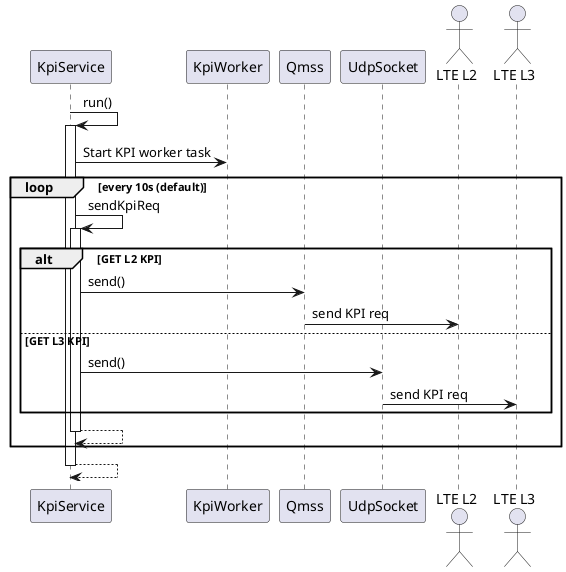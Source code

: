 @startuml

participant "KpiService" as kpiservice
participant "KpiWorker" as kpiworker
participant "Qmss" as qmss
participant "UdpSocket" as udp
actor "LTE L2" as l2
actor "LTE L3" as l3

kpiservice -> kpiservice ++: run()
kpiservice -> kpiworker : Start KPI worker task

loop every 10s (default)
kpiservice -> kpiservice ++: sendKpiReq

alt GET L2 KPI
	kpiservice -> qmss : send()
	qmss -> l2 : send KPI req
else GET L3 KPI 
	kpiservice -> udp : send()
	udp -> l3 : send KPI req
end
return 

end

return
@enduml